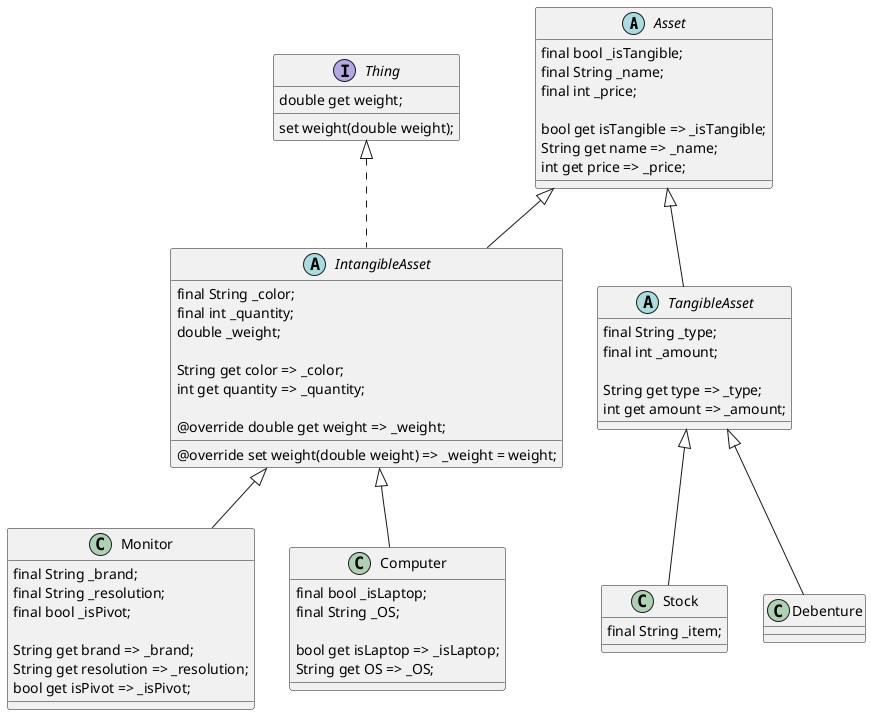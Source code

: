 @startuml
abstract class Asset {
  final bool _isTangible;
  final String _name;
  final int _price;

  bool get isTangible => _isTangible;
  String get name => _name;
  int get price => _price;
}

interface Thing {
  double get weight;
  set weight(double weight);
}

abstract class IntangibleAsset extends Asset implements Thing {
  final String _color;
  final int _quantity;
  double _weight;

  String get color => _color;
  int get quantity => _quantity;

  @override double get weight => _weight;
  @override set weight(double weight) => _weight = weight;
}

class Monitor extends IntangibleAsset {
  final String _brand;
  final String _resolution;
  final bool _isPivot;

  String get brand => _brand;
  String get resolution => _resolution;
  bool get isPivot => _isPivot;
}

class Computer extends IntangibleAsset {
  final bool _isLaptop;
  final String _OS;

  bool get isLaptop => _isLaptop;
  String get OS => _OS;
}

abstract class TangibleAsset extends Asset {
  final String _type;
  final int _amount;

  String get type => _type;
  int get amount => _amount;
}

class Stock extends TangibleAsset {
  final String _item;
}

class Debenture extends TangibleAsset {

}

@enduml